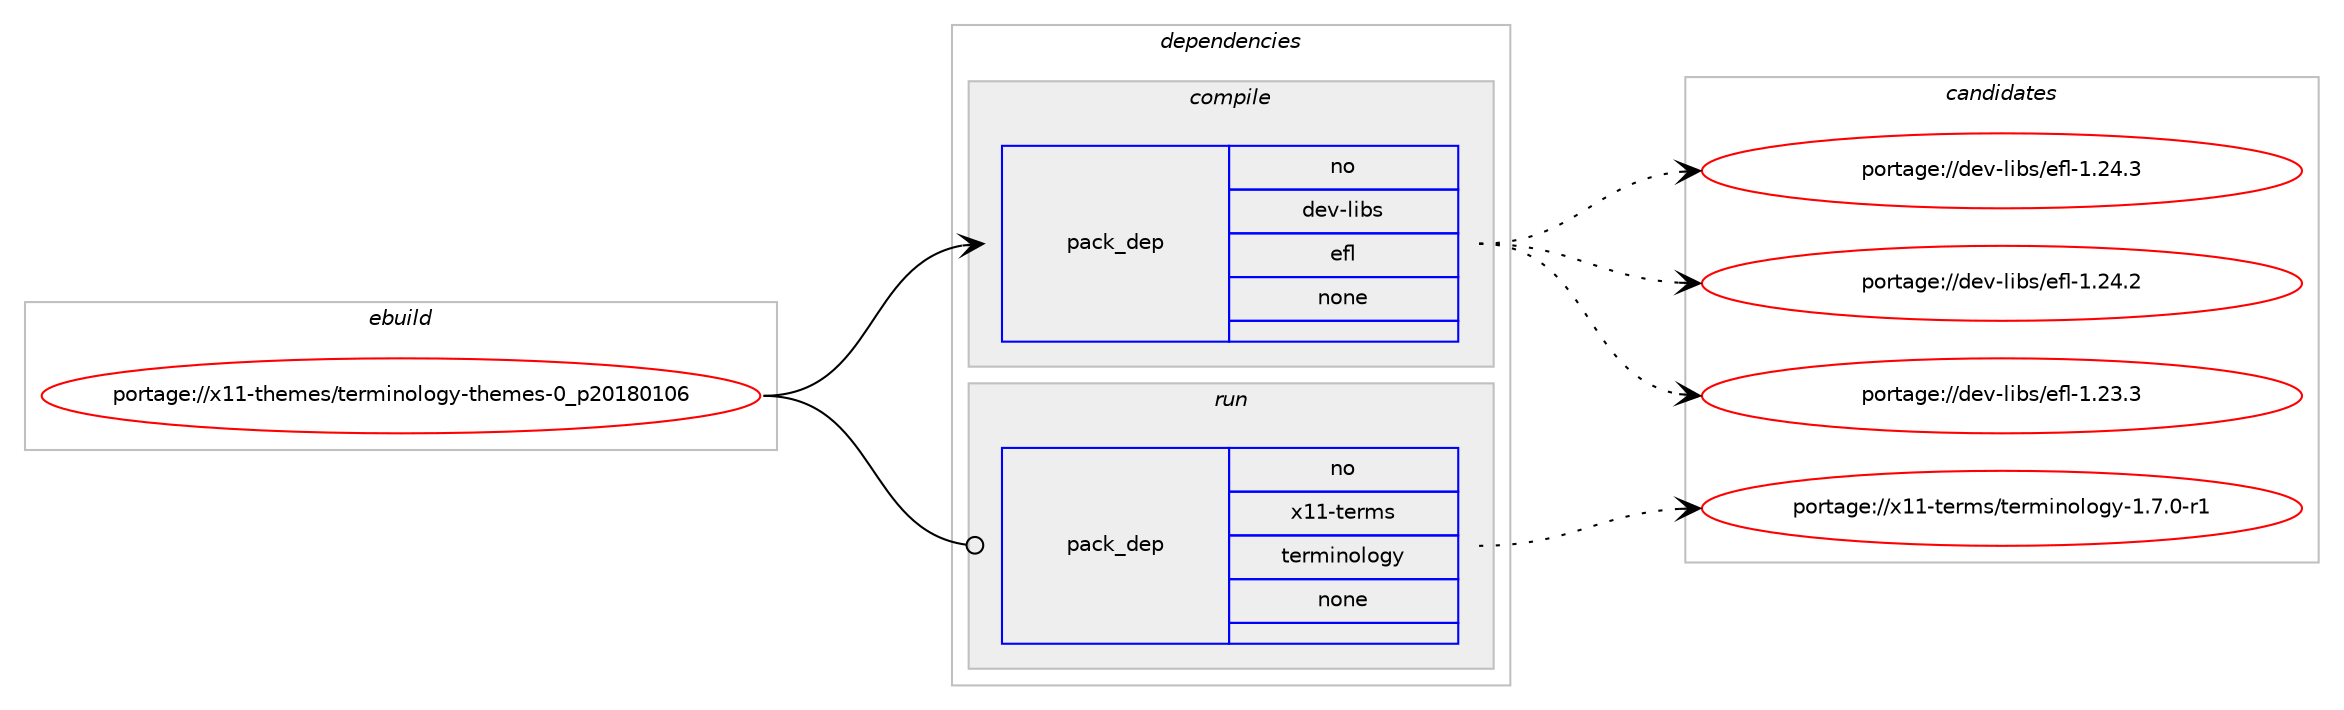 digraph prolog {

# *************
# Graph options
# *************

newrank=true;
concentrate=true;
compound=true;
graph [rankdir=LR,fontname=Helvetica,fontsize=10,ranksep=1.5];#, ranksep=2.5, nodesep=0.2];
edge  [arrowhead=vee];
node  [fontname=Helvetica,fontsize=10];

# **********
# The ebuild
# **********

subgraph cluster_leftcol {
color=gray;
rank=same;
label=<<i>ebuild</i>>;
id [label="portage://x11-themes/terminology-themes-0_p20180106", color=red, width=4, href="../x11-themes/terminology-themes-0_p20180106.svg"];
}

# ****************
# The dependencies
# ****************

subgraph cluster_midcol {
color=gray;
label=<<i>dependencies</i>>;
subgraph cluster_compile {
fillcolor="#eeeeee";
style=filled;
label=<<i>compile</i>>;
subgraph pack681 {
dependency822 [label=<<TABLE BORDER="0" CELLBORDER="1" CELLSPACING="0" CELLPADDING="4" WIDTH="220"><TR><TD ROWSPAN="6" CELLPADDING="30">pack_dep</TD></TR><TR><TD WIDTH="110">no</TD></TR><TR><TD>dev-libs</TD></TR><TR><TD>efl</TD></TR><TR><TD>none</TD></TR><TR><TD></TD></TR></TABLE>>, shape=none, color=blue];
}
id:e -> dependency822:w [weight=20,style="solid",arrowhead="vee"];
}
subgraph cluster_compileandrun {
fillcolor="#eeeeee";
style=filled;
label=<<i>compile and run</i>>;
}
subgraph cluster_run {
fillcolor="#eeeeee";
style=filled;
label=<<i>run</i>>;
subgraph pack682 {
dependency823 [label=<<TABLE BORDER="0" CELLBORDER="1" CELLSPACING="0" CELLPADDING="4" WIDTH="220"><TR><TD ROWSPAN="6" CELLPADDING="30">pack_dep</TD></TR><TR><TD WIDTH="110">no</TD></TR><TR><TD>x11-terms</TD></TR><TR><TD>terminology</TD></TR><TR><TD>none</TD></TR><TR><TD></TD></TR></TABLE>>, shape=none, color=blue];
}
id:e -> dependency823:w [weight=20,style="solid",arrowhead="odot"];
}
}

# **************
# The candidates
# **************

subgraph cluster_choices {
rank=same;
color=gray;
label=<<i>candidates</i>>;

subgraph choice681 {
color=black;
nodesep=1;
choice10010111845108105981154710110210845494650524651 [label="portage://dev-libs/efl-1.24.3", color=red, width=4,href="../dev-libs/efl-1.24.3.svg"];
choice10010111845108105981154710110210845494650524650 [label="portage://dev-libs/efl-1.24.2", color=red, width=4,href="../dev-libs/efl-1.24.2.svg"];
choice10010111845108105981154710110210845494650514651 [label="portage://dev-libs/efl-1.23.3", color=red, width=4,href="../dev-libs/efl-1.23.3.svg"];
dependency822:e -> choice10010111845108105981154710110210845494650524651:w [style=dotted,weight="100"];
dependency822:e -> choice10010111845108105981154710110210845494650524650:w [style=dotted,weight="100"];
dependency822:e -> choice10010111845108105981154710110210845494650514651:w [style=dotted,weight="100"];
}
subgraph choice682 {
color=black;
nodesep=1;
choice120494945116101114109115471161011141091051101111081111031214549465546484511449 [label="portage://x11-terms/terminology-1.7.0-r1", color=red, width=4,href="../x11-terms/terminology-1.7.0-r1.svg"];
dependency823:e -> choice120494945116101114109115471161011141091051101111081111031214549465546484511449:w [style=dotted,weight="100"];
}
}

}
